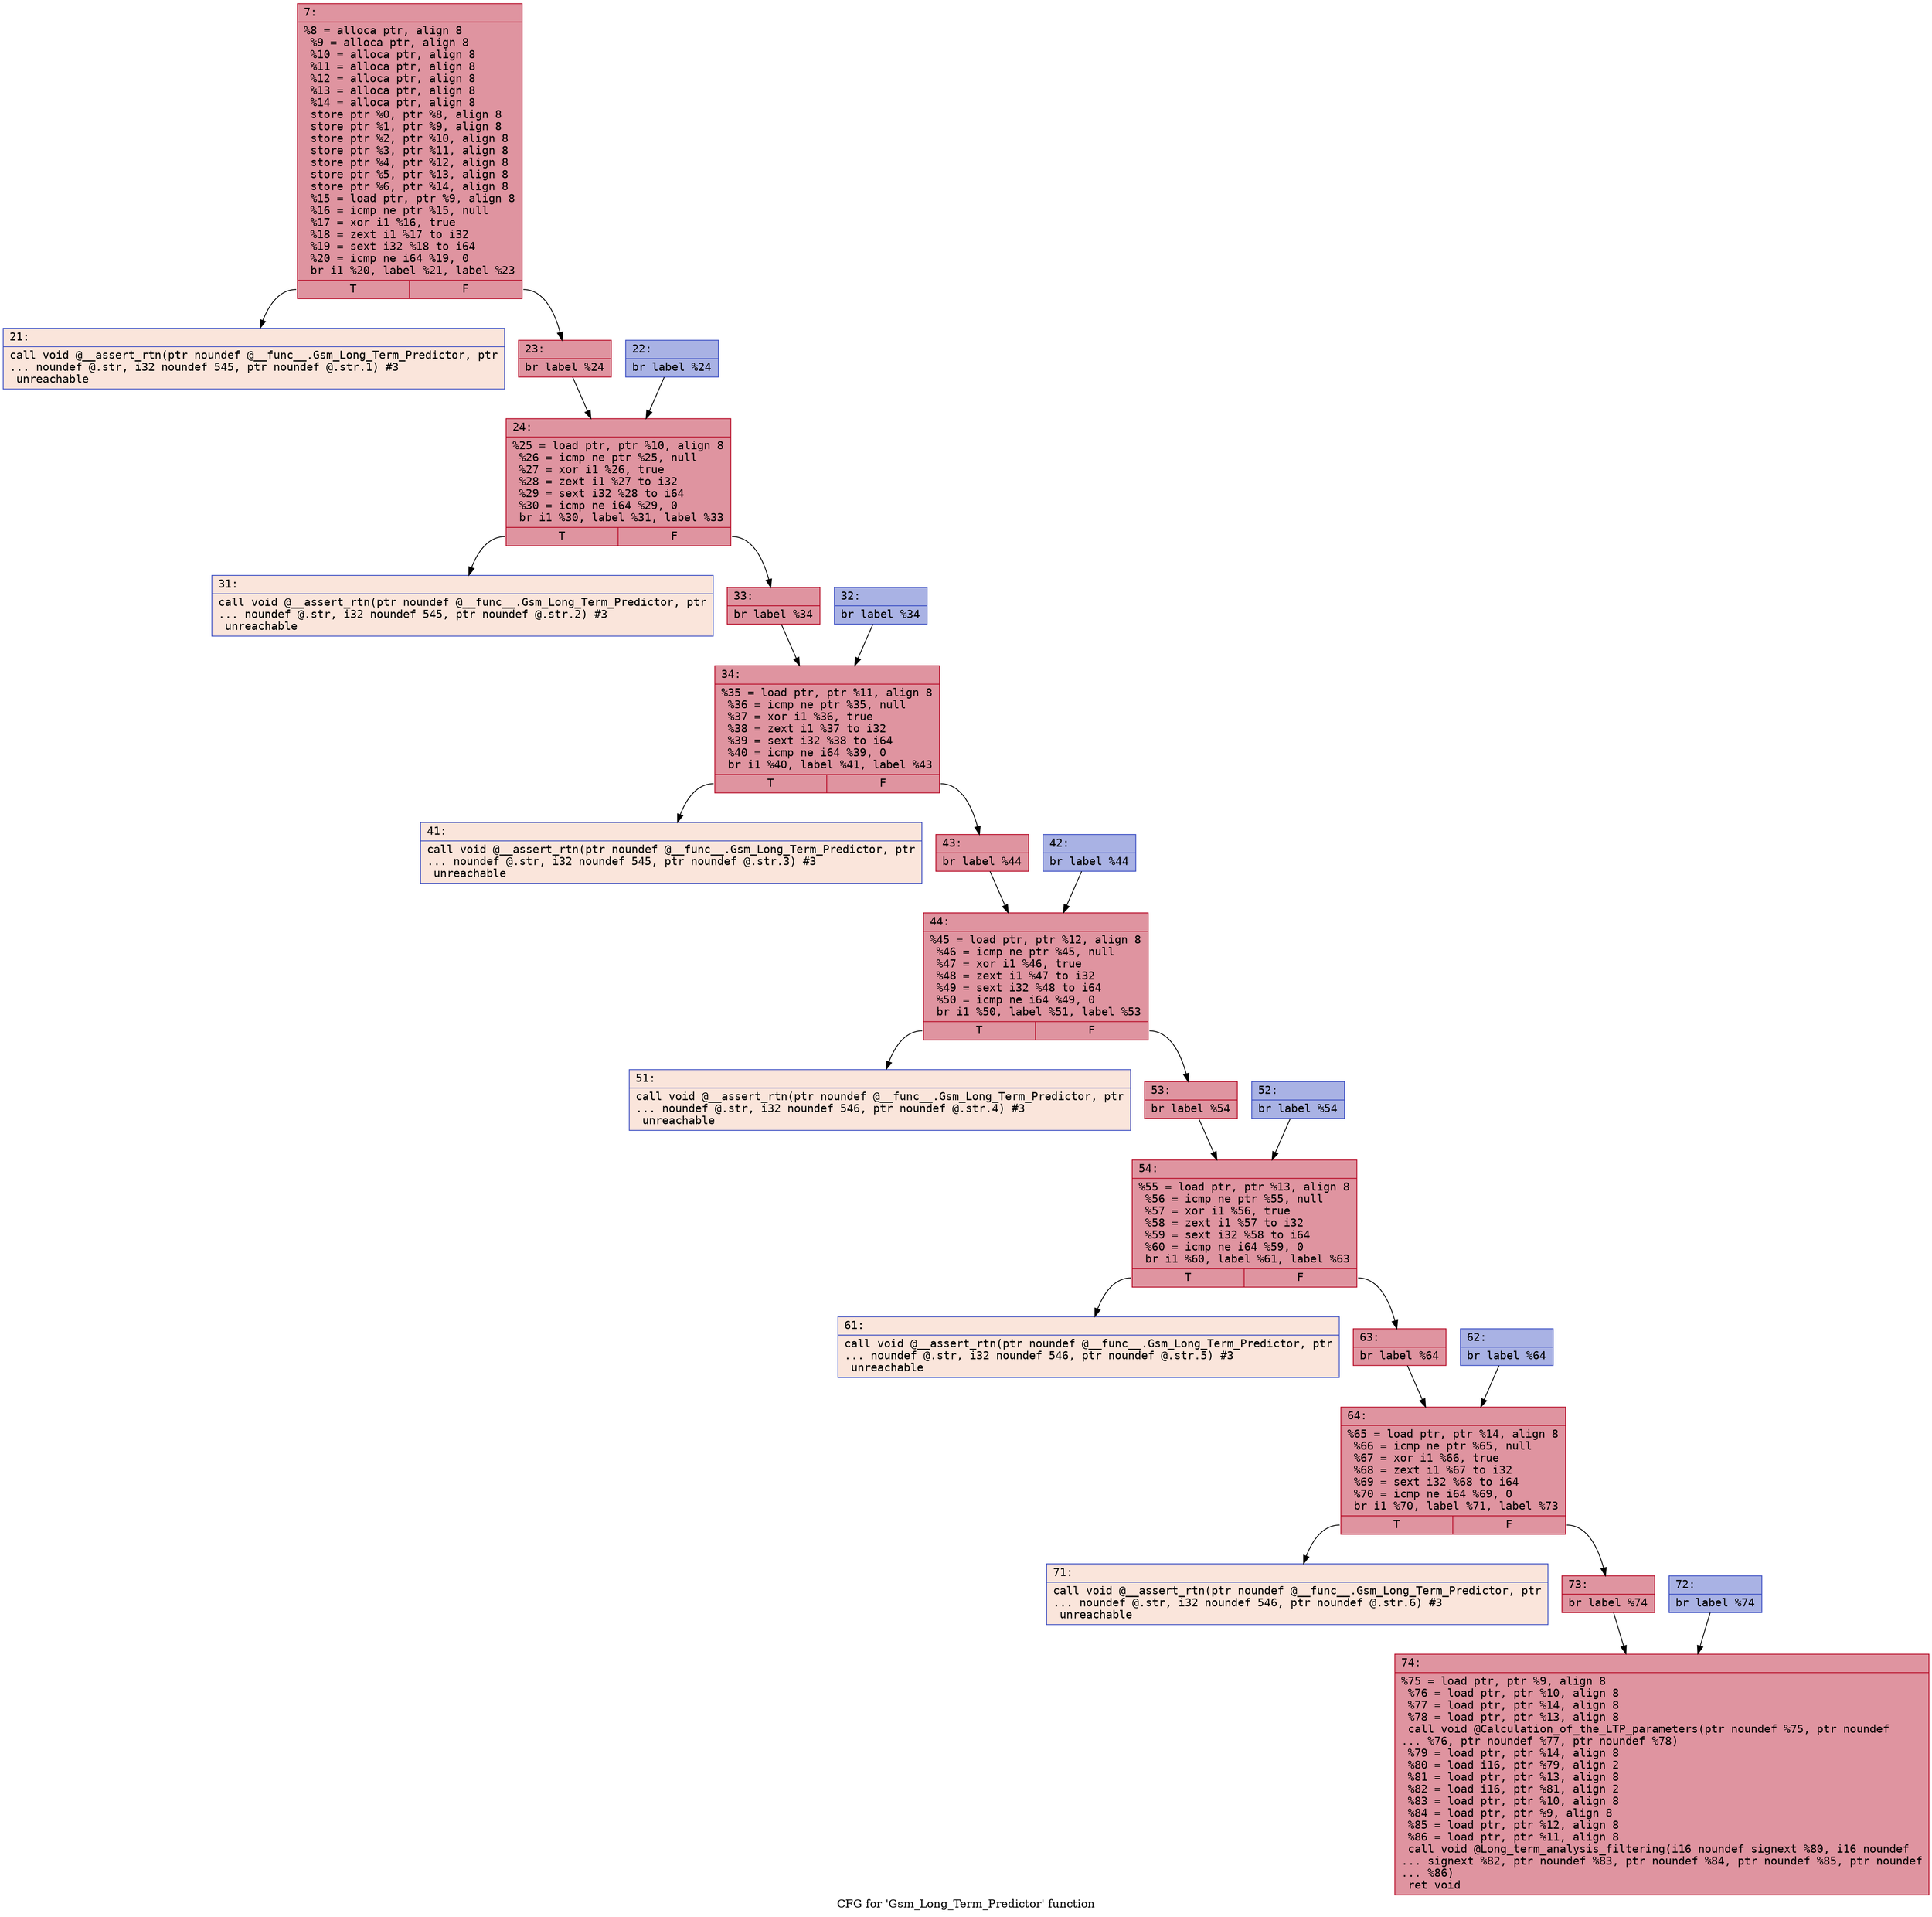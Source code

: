 digraph "CFG for 'Gsm_Long_Term_Predictor' function" {
	label="CFG for 'Gsm_Long_Term_Predictor' function";

	Node0x600000695ef0 [shape=record,color="#b70d28ff", style=filled, fillcolor="#b70d2870" fontname="Courier",label="{7:\l|  %8 = alloca ptr, align 8\l  %9 = alloca ptr, align 8\l  %10 = alloca ptr, align 8\l  %11 = alloca ptr, align 8\l  %12 = alloca ptr, align 8\l  %13 = alloca ptr, align 8\l  %14 = alloca ptr, align 8\l  store ptr %0, ptr %8, align 8\l  store ptr %1, ptr %9, align 8\l  store ptr %2, ptr %10, align 8\l  store ptr %3, ptr %11, align 8\l  store ptr %4, ptr %12, align 8\l  store ptr %5, ptr %13, align 8\l  store ptr %6, ptr %14, align 8\l  %15 = load ptr, ptr %9, align 8\l  %16 = icmp ne ptr %15, null\l  %17 = xor i1 %16, true\l  %18 = zext i1 %17 to i32\l  %19 = sext i32 %18 to i64\l  %20 = icmp ne i64 %19, 0\l  br i1 %20, label %21, label %23\l|{<s0>T|<s1>F}}"];
	Node0x600000695ef0:s0 -> Node0x600000695f40[tooltip="7 -> 21\nProbability 0.00%" ];
	Node0x600000695ef0:s1 -> Node0x600000695fe0[tooltip="7 -> 23\nProbability 100.00%" ];
	Node0x600000695f40 [shape=record,color="#3d50c3ff", style=filled, fillcolor="#f4c5ad70" fontname="Courier",label="{21:\l|  call void @__assert_rtn(ptr noundef @__func__.Gsm_Long_Term_Predictor, ptr\l... noundef @.str, i32 noundef 545, ptr noundef @.str.1) #3\l  unreachable\l}"];
	Node0x600000695f90 [shape=record,color="#3d50c3ff", style=filled, fillcolor="#3d50c370" fontname="Courier",label="{22:\l|  br label %24\l}"];
	Node0x600000695f90 -> Node0x600000696030[tooltip="22 -> 24\nProbability 100.00%" ];
	Node0x600000695fe0 [shape=record,color="#b70d28ff", style=filled, fillcolor="#b70d2870" fontname="Courier",label="{23:\l|  br label %24\l}"];
	Node0x600000695fe0 -> Node0x600000696030[tooltip="23 -> 24\nProbability 100.00%" ];
	Node0x600000696030 [shape=record,color="#b70d28ff", style=filled, fillcolor="#b70d2870" fontname="Courier",label="{24:\l|  %25 = load ptr, ptr %10, align 8\l  %26 = icmp ne ptr %25, null\l  %27 = xor i1 %26, true\l  %28 = zext i1 %27 to i32\l  %29 = sext i32 %28 to i64\l  %30 = icmp ne i64 %29, 0\l  br i1 %30, label %31, label %33\l|{<s0>T|<s1>F}}"];
	Node0x600000696030:s0 -> Node0x600000696080[tooltip="24 -> 31\nProbability 0.00%" ];
	Node0x600000696030:s1 -> Node0x600000696120[tooltip="24 -> 33\nProbability 100.00%" ];
	Node0x600000696080 [shape=record,color="#3d50c3ff", style=filled, fillcolor="#f4c5ad70" fontname="Courier",label="{31:\l|  call void @__assert_rtn(ptr noundef @__func__.Gsm_Long_Term_Predictor, ptr\l... noundef @.str, i32 noundef 545, ptr noundef @.str.2) #3\l  unreachable\l}"];
	Node0x6000006960d0 [shape=record,color="#3d50c3ff", style=filled, fillcolor="#3d50c370" fontname="Courier",label="{32:\l|  br label %34\l}"];
	Node0x6000006960d0 -> Node0x600000696170[tooltip="32 -> 34\nProbability 100.00%" ];
	Node0x600000696120 [shape=record,color="#b70d28ff", style=filled, fillcolor="#b70d2870" fontname="Courier",label="{33:\l|  br label %34\l}"];
	Node0x600000696120 -> Node0x600000696170[tooltip="33 -> 34\nProbability 100.00%" ];
	Node0x600000696170 [shape=record,color="#b70d28ff", style=filled, fillcolor="#b70d2870" fontname="Courier",label="{34:\l|  %35 = load ptr, ptr %11, align 8\l  %36 = icmp ne ptr %35, null\l  %37 = xor i1 %36, true\l  %38 = zext i1 %37 to i32\l  %39 = sext i32 %38 to i64\l  %40 = icmp ne i64 %39, 0\l  br i1 %40, label %41, label %43\l|{<s0>T|<s1>F}}"];
	Node0x600000696170:s0 -> Node0x6000006961c0[tooltip="34 -> 41\nProbability 0.00%" ];
	Node0x600000696170:s1 -> Node0x600000696260[tooltip="34 -> 43\nProbability 100.00%" ];
	Node0x6000006961c0 [shape=record,color="#3d50c3ff", style=filled, fillcolor="#f4c5ad70" fontname="Courier",label="{41:\l|  call void @__assert_rtn(ptr noundef @__func__.Gsm_Long_Term_Predictor, ptr\l... noundef @.str, i32 noundef 545, ptr noundef @.str.3) #3\l  unreachable\l}"];
	Node0x600000696210 [shape=record,color="#3d50c3ff", style=filled, fillcolor="#3d50c370" fontname="Courier",label="{42:\l|  br label %44\l}"];
	Node0x600000696210 -> Node0x6000006962b0[tooltip="42 -> 44\nProbability 100.00%" ];
	Node0x600000696260 [shape=record,color="#b70d28ff", style=filled, fillcolor="#b70d2870" fontname="Courier",label="{43:\l|  br label %44\l}"];
	Node0x600000696260 -> Node0x6000006962b0[tooltip="43 -> 44\nProbability 100.00%" ];
	Node0x6000006962b0 [shape=record,color="#b70d28ff", style=filled, fillcolor="#b70d2870" fontname="Courier",label="{44:\l|  %45 = load ptr, ptr %12, align 8\l  %46 = icmp ne ptr %45, null\l  %47 = xor i1 %46, true\l  %48 = zext i1 %47 to i32\l  %49 = sext i32 %48 to i64\l  %50 = icmp ne i64 %49, 0\l  br i1 %50, label %51, label %53\l|{<s0>T|<s1>F}}"];
	Node0x6000006962b0:s0 -> Node0x600000696300[tooltip="44 -> 51\nProbability 0.00%" ];
	Node0x6000006962b0:s1 -> Node0x6000006963a0[tooltip="44 -> 53\nProbability 100.00%" ];
	Node0x600000696300 [shape=record,color="#3d50c3ff", style=filled, fillcolor="#f4c5ad70" fontname="Courier",label="{51:\l|  call void @__assert_rtn(ptr noundef @__func__.Gsm_Long_Term_Predictor, ptr\l... noundef @.str, i32 noundef 546, ptr noundef @.str.4) #3\l  unreachable\l}"];
	Node0x600000696350 [shape=record,color="#3d50c3ff", style=filled, fillcolor="#3d50c370" fontname="Courier",label="{52:\l|  br label %54\l}"];
	Node0x600000696350 -> Node0x6000006963f0[tooltip="52 -> 54\nProbability 100.00%" ];
	Node0x6000006963a0 [shape=record,color="#b70d28ff", style=filled, fillcolor="#b70d2870" fontname="Courier",label="{53:\l|  br label %54\l}"];
	Node0x6000006963a0 -> Node0x6000006963f0[tooltip="53 -> 54\nProbability 100.00%" ];
	Node0x6000006963f0 [shape=record,color="#b70d28ff", style=filled, fillcolor="#b70d2870" fontname="Courier",label="{54:\l|  %55 = load ptr, ptr %13, align 8\l  %56 = icmp ne ptr %55, null\l  %57 = xor i1 %56, true\l  %58 = zext i1 %57 to i32\l  %59 = sext i32 %58 to i64\l  %60 = icmp ne i64 %59, 0\l  br i1 %60, label %61, label %63\l|{<s0>T|<s1>F}}"];
	Node0x6000006963f0:s0 -> Node0x600000696440[tooltip="54 -> 61\nProbability 0.00%" ];
	Node0x6000006963f0:s1 -> Node0x6000006964e0[tooltip="54 -> 63\nProbability 100.00%" ];
	Node0x600000696440 [shape=record,color="#3d50c3ff", style=filled, fillcolor="#f4c5ad70" fontname="Courier",label="{61:\l|  call void @__assert_rtn(ptr noundef @__func__.Gsm_Long_Term_Predictor, ptr\l... noundef @.str, i32 noundef 546, ptr noundef @.str.5) #3\l  unreachable\l}"];
	Node0x600000696490 [shape=record,color="#3d50c3ff", style=filled, fillcolor="#3d50c370" fontname="Courier",label="{62:\l|  br label %64\l}"];
	Node0x600000696490 -> Node0x600000696530[tooltip="62 -> 64\nProbability 100.00%" ];
	Node0x6000006964e0 [shape=record,color="#b70d28ff", style=filled, fillcolor="#b70d2870" fontname="Courier",label="{63:\l|  br label %64\l}"];
	Node0x6000006964e0 -> Node0x600000696530[tooltip="63 -> 64\nProbability 100.00%" ];
	Node0x600000696530 [shape=record,color="#b70d28ff", style=filled, fillcolor="#b70d2870" fontname="Courier",label="{64:\l|  %65 = load ptr, ptr %14, align 8\l  %66 = icmp ne ptr %65, null\l  %67 = xor i1 %66, true\l  %68 = zext i1 %67 to i32\l  %69 = sext i32 %68 to i64\l  %70 = icmp ne i64 %69, 0\l  br i1 %70, label %71, label %73\l|{<s0>T|<s1>F}}"];
	Node0x600000696530:s0 -> Node0x600000696580[tooltip="64 -> 71\nProbability 0.00%" ];
	Node0x600000696530:s1 -> Node0x600000696620[tooltip="64 -> 73\nProbability 100.00%" ];
	Node0x600000696580 [shape=record,color="#3d50c3ff", style=filled, fillcolor="#f4c5ad70" fontname="Courier",label="{71:\l|  call void @__assert_rtn(ptr noundef @__func__.Gsm_Long_Term_Predictor, ptr\l... noundef @.str, i32 noundef 546, ptr noundef @.str.6) #3\l  unreachable\l}"];
	Node0x6000006965d0 [shape=record,color="#3d50c3ff", style=filled, fillcolor="#3d50c370" fontname="Courier",label="{72:\l|  br label %74\l}"];
	Node0x6000006965d0 -> Node0x600000696670[tooltip="72 -> 74\nProbability 100.00%" ];
	Node0x600000696620 [shape=record,color="#b70d28ff", style=filled, fillcolor="#b70d2870" fontname="Courier",label="{73:\l|  br label %74\l}"];
	Node0x600000696620 -> Node0x600000696670[tooltip="73 -> 74\nProbability 100.00%" ];
	Node0x600000696670 [shape=record,color="#b70d28ff", style=filled, fillcolor="#b70d2870" fontname="Courier",label="{74:\l|  %75 = load ptr, ptr %9, align 8\l  %76 = load ptr, ptr %10, align 8\l  %77 = load ptr, ptr %14, align 8\l  %78 = load ptr, ptr %13, align 8\l  call void @Calculation_of_the_LTP_parameters(ptr noundef %75, ptr noundef\l... %76, ptr noundef %77, ptr noundef %78)\l  %79 = load ptr, ptr %14, align 8\l  %80 = load i16, ptr %79, align 2\l  %81 = load ptr, ptr %13, align 8\l  %82 = load i16, ptr %81, align 2\l  %83 = load ptr, ptr %10, align 8\l  %84 = load ptr, ptr %9, align 8\l  %85 = load ptr, ptr %12, align 8\l  %86 = load ptr, ptr %11, align 8\l  call void @Long_term_analysis_filtering(i16 noundef signext %80, i16 noundef\l... signext %82, ptr noundef %83, ptr noundef %84, ptr noundef %85, ptr noundef\l... %86)\l  ret void\l}"];
}

